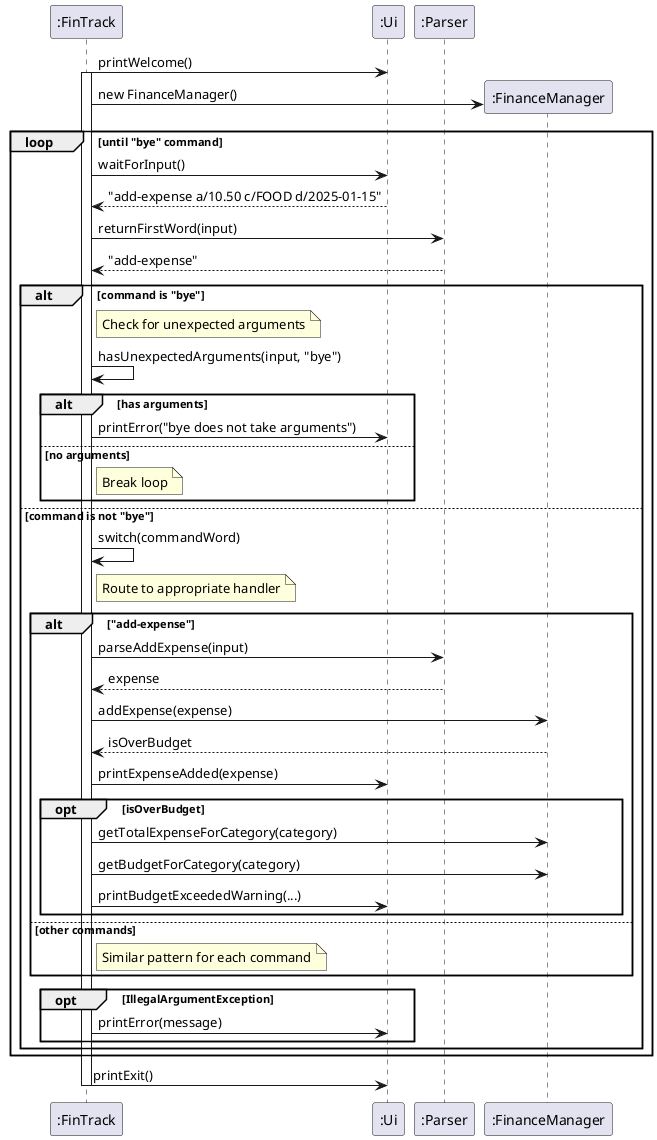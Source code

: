 @startuml
participant ":FinTrack" as FT
participant ":Ui" as UI
participant ":Parser" as P
participant ":FinanceManager" as FM

FT -> UI: printWelcome()
activate FT

create FM
FT -> FM: new FinanceManager()

loop until "bye" command
    FT -> UI: waitForInput()
    UI --> FT: "add-expense a/10.50 c/FOOD d/2025-01-15"

    FT -> P: returnFirstWord(input)
    P --> FT: "add-expense"

    alt command is "bye"
        note right of FT: Check for unexpected arguments
        FT -> FT: hasUnexpectedArguments(input, "bye")

        alt has arguments
            FT -> UI: printError("bye does not take arguments")
        else no arguments
            note right of FT: Break loop
        end

    else command is not "bye"
        FT -> FT: switch(commandWord)

        note right of FT: Route to appropriate handler

        alt "add-expense"
            FT -> P: parseAddExpense(input)
            P --> FT: expense

            FT -> FM: addExpense(expense)
            FM --> FT: isOverBudget

            FT -> UI: printExpenseAdded(expense)

            ' Using opt for a simple "if" check
            opt isOverBudget
                FT -> FM: getTotalExpenseForCategory(category)
                FT -> FM: getBudgetForCategory(category)
                FT -> UI: printBudgetExceededWarning(...)
            end
        else other commands
            note right of FT: Similar pattern for each command
        end

        opt IllegalArgumentException
            FT -> UI: printError(message)
        end
    end
end

FT -> UI: printExit()
deactivate FT
@enduml